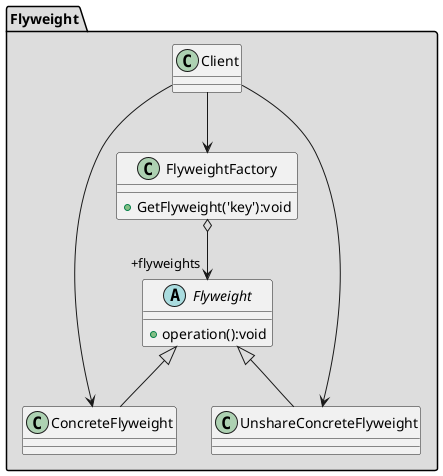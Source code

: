 @startuml
package "Flyweight" #DDDDDD{

    class Client{}

    abstract class Flyweight{
        +operation():void
    }

     class FlyweightFactory{
        +GetFlyweight('key'):void
     }

    class ConcreteFlyweight extends Flyweight{}
    class UnshareConcreteFlyweight extends Flyweight{}
   

    
     Client --> ConcreteFlyweight
     Client --> UnshareConcreteFlyweight
     Client --> FlyweightFactory
    
    FlyweightFactory  o--> "+flyweights" Flyweight
}
@enduml
